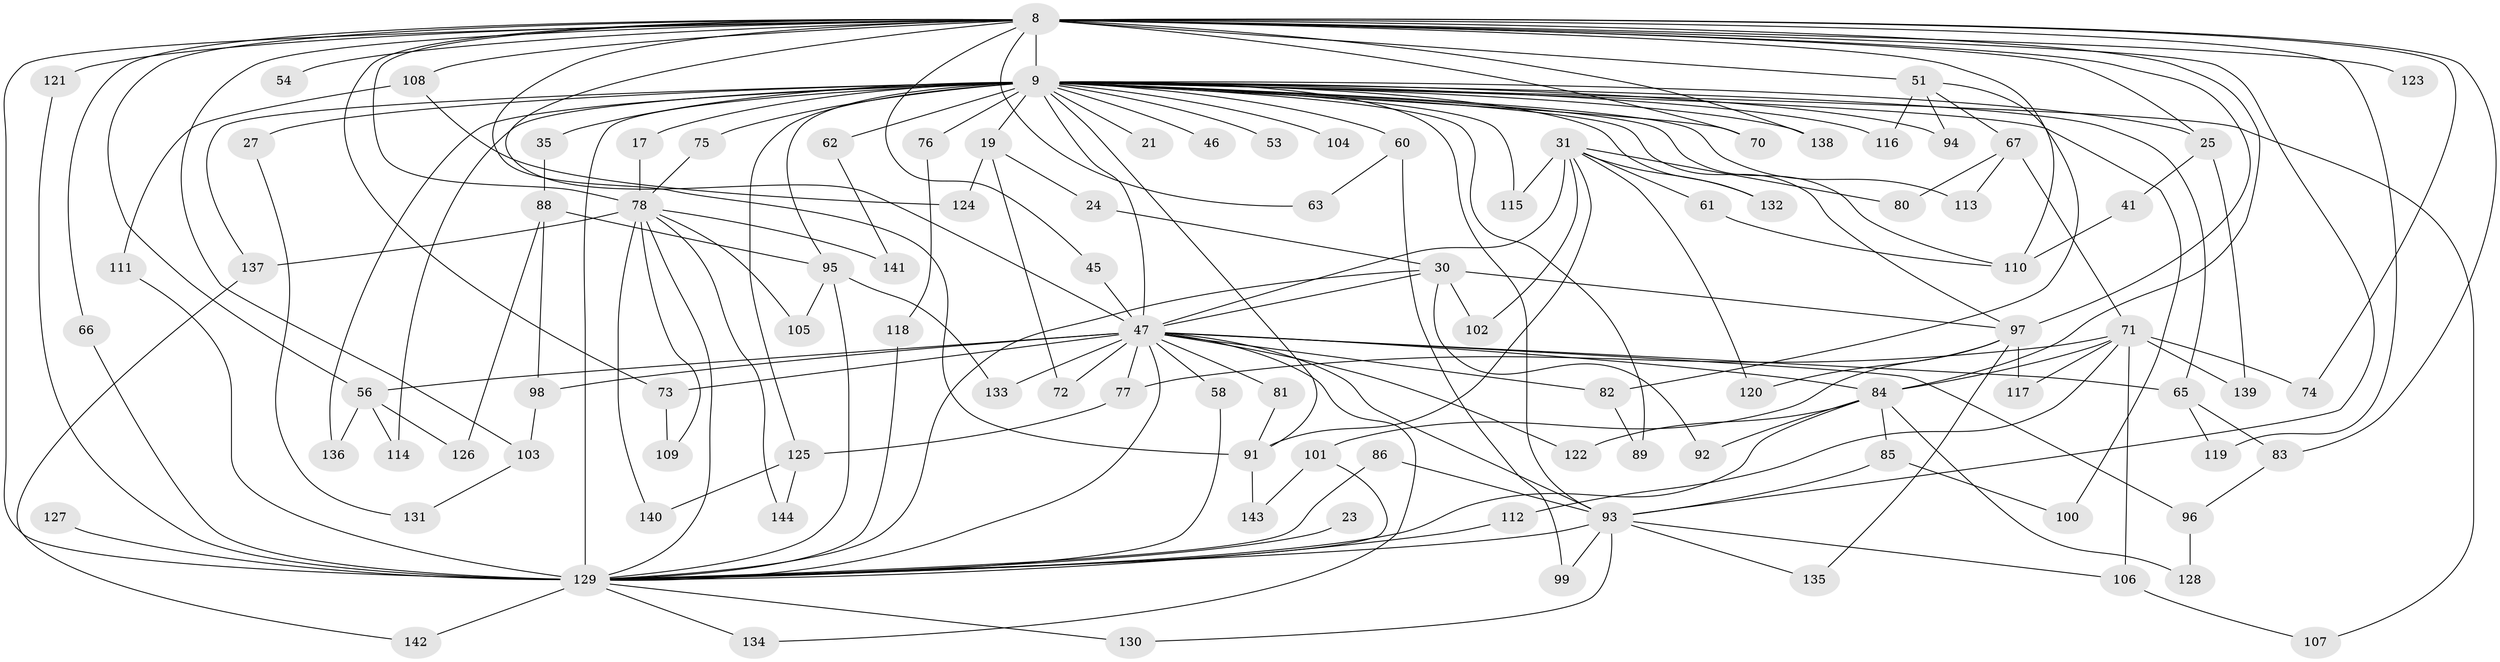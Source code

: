 // original degree distribution, {21: 0.020833333333333332, 27: 0.006944444444444444, 25: 0.013888888888888888, 19: 0.006944444444444444, 22: 0.006944444444444444, 23: 0.006944444444444444, 28: 0.006944444444444444, 3: 0.2222222222222222, 7: 0.013888888888888888, 6: 0.034722222222222224, 4: 0.09722222222222222, 5: 0.05555555555555555, 2: 0.4930555555555556, 8: 0.013888888888888888}
// Generated by graph-tools (version 1.1) at 2025/48/03/04/25 21:48:40]
// undirected, 100 vertices, 185 edges
graph export_dot {
graph [start="1"]
  node [color=gray90,style=filled];
  8 [super="+7+6"];
  9 [super="+1+5"];
  17;
  19;
  21;
  23;
  24;
  25;
  27;
  30 [super="+18"];
  31 [super="+26"];
  35;
  41;
  45;
  46;
  47 [super="+10+29+39"];
  51;
  53;
  54;
  56;
  58 [super="+37"];
  60;
  61;
  62;
  63;
  65;
  66;
  67;
  70;
  71;
  72;
  73;
  74;
  75;
  76;
  77;
  78 [super="+48+14"];
  80;
  81;
  82;
  83;
  84 [super="+55+69"];
  85;
  86;
  88;
  89;
  91 [super="+52"];
  92;
  93 [super="+34+59+36"];
  94;
  95 [super="+49+50+87"];
  96;
  97 [super="+90"];
  98;
  99;
  100;
  101;
  102;
  103;
  104;
  105;
  106;
  107;
  108;
  109;
  110 [super="+11+22"];
  111;
  112;
  113 [super="+28+64"];
  114;
  115;
  116 [super="+79"];
  117;
  118;
  119;
  120;
  121;
  122;
  123;
  124;
  125;
  126;
  127;
  128;
  129 [super="+4+68"];
  130;
  131;
  132;
  133;
  134;
  135;
  136;
  137;
  138;
  139;
  140;
  141;
  142;
  143;
  144;
  8 -- 9 [weight=12];
  8 -- 45;
  8 -- 51 [weight=2];
  8 -- 54 [weight=2];
  8 -- 56;
  8 -- 66;
  8 -- 73;
  8 -- 74;
  8 -- 97 [weight=2];
  8 -- 121;
  8 -- 138;
  8 -- 103;
  8 -- 108 [weight=2];
  8 -- 123 [weight=2];
  8 -- 63;
  8 -- 70;
  8 -- 83;
  8 -- 25;
  8 -- 119;
  8 -- 129 [weight=7];
  8 -- 47 [weight=4];
  8 -- 110 [weight=3];
  8 -- 78 [weight=4];
  8 -- 93 [weight=2];
  8 -- 91;
  8 -- 84 [weight=3];
  9 -- 35 [weight=2];
  9 -- 53 [weight=2];
  9 -- 62 [weight=2];
  9 -- 89;
  9 -- 94;
  9 -- 100;
  9 -- 107;
  9 -- 138;
  9 -- 70;
  9 -- 75;
  9 -- 76 [weight=2];
  9 -- 132;
  9 -- 27 [weight=2];
  9 -- 115;
  9 -- 60 [weight=2];
  9 -- 113 [weight=5];
  9 -- 129 [weight=10];
  9 -- 65;
  9 -- 136;
  9 -- 137;
  9 -- 17 [weight=2];
  9 -- 19 [weight=2];
  9 -- 21 [weight=2];
  9 -- 25;
  9 -- 95 [weight=5];
  9 -- 104;
  9 -- 46 [weight=2];
  9 -- 47 [weight=7];
  9 -- 114;
  9 -- 116 [weight=2];
  9 -- 125;
  9 -- 110;
  9 -- 97;
  9 -- 91;
  9 -- 93 [weight=3];
  17 -- 78;
  19 -- 24;
  19 -- 72;
  19 -- 124;
  23 -- 129 [weight=2];
  24 -- 30;
  25 -- 41;
  25 -- 139;
  27 -- 131;
  30 -- 102;
  30 -- 92;
  30 -- 129 [weight=2];
  30 -- 47;
  30 -- 97;
  31 -- 120;
  31 -- 132;
  31 -- 102;
  31 -- 80;
  31 -- 115;
  31 -- 91;
  31 -- 61;
  31 -- 47 [weight=3];
  35 -- 88;
  41 -- 110;
  45 -- 47;
  47 -- 72;
  47 -- 65;
  47 -- 129 [weight=2];
  47 -- 133;
  47 -- 134;
  47 -- 73;
  47 -- 77;
  47 -- 81;
  47 -- 82;
  47 -- 96;
  47 -- 56;
  47 -- 58 [weight=2];
  47 -- 98;
  47 -- 122;
  47 -- 93;
  47 -- 84;
  51 -- 67;
  51 -- 82;
  51 -- 94;
  51 -- 116;
  56 -- 114;
  56 -- 126;
  56 -- 136;
  58 -- 129;
  60 -- 63;
  60 -- 99;
  61 -- 110;
  62 -- 141;
  65 -- 83;
  65 -- 119;
  66 -- 129;
  67 -- 71;
  67 -- 80;
  67 -- 113;
  71 -- 74;
  71 -- 77;
  71 -- 106;
  71 -- 112;
  71 -- 117;
  71 -- 139;
  71 -- 84;
  73 -- 109;
  75 -- 78;
  76 -- 118;
  77 -- 125;
  78 -- 144;
  78 -- 129;
  78 -- 109;
  78 -- 105;
  78 -- 137;
  78 -- 140;
  78 -- 141;
  81 -- 91;
  82 -- 89;
  83 -- 96;
  84 -- 129 [weight=3];
  84 -- 128;
  84 -- 85;
  84 -- 122;
  84 -- 92;
  85 -- 100;
  85 -- 93;
  86 -- 129;
  86 -- 93;
  88 -- 98;
  88 -- 126;
  88 -- 95;
  91 -- 143;
  93 -- 135;
  93 -- 129;
  93 -- 130;
  93 -- 99;
  93 -- 106;
  95 -- 133;
  95 -- 105;
  95 -- 129;
  96 -- 128;
  97 -- 101;
  97 -- 117;
  97 -- 120;
  97 -- 135;
  98 -- 103;
  101 -- 143;
  101 -- 129;
  103 -- 131;
  106 -- 107;
  108 -- 111;
  108 -- 124;
  111 -- 129;
  112 -- 129;
  118 -- 129;
  121 -- 129;
  125 -- 140;
  125 -- 144;
  127 -- 129 [weight=2];
  129 -- 130;
  129 -- 134;
  129 -- 142;
  137 -- 142;
}
